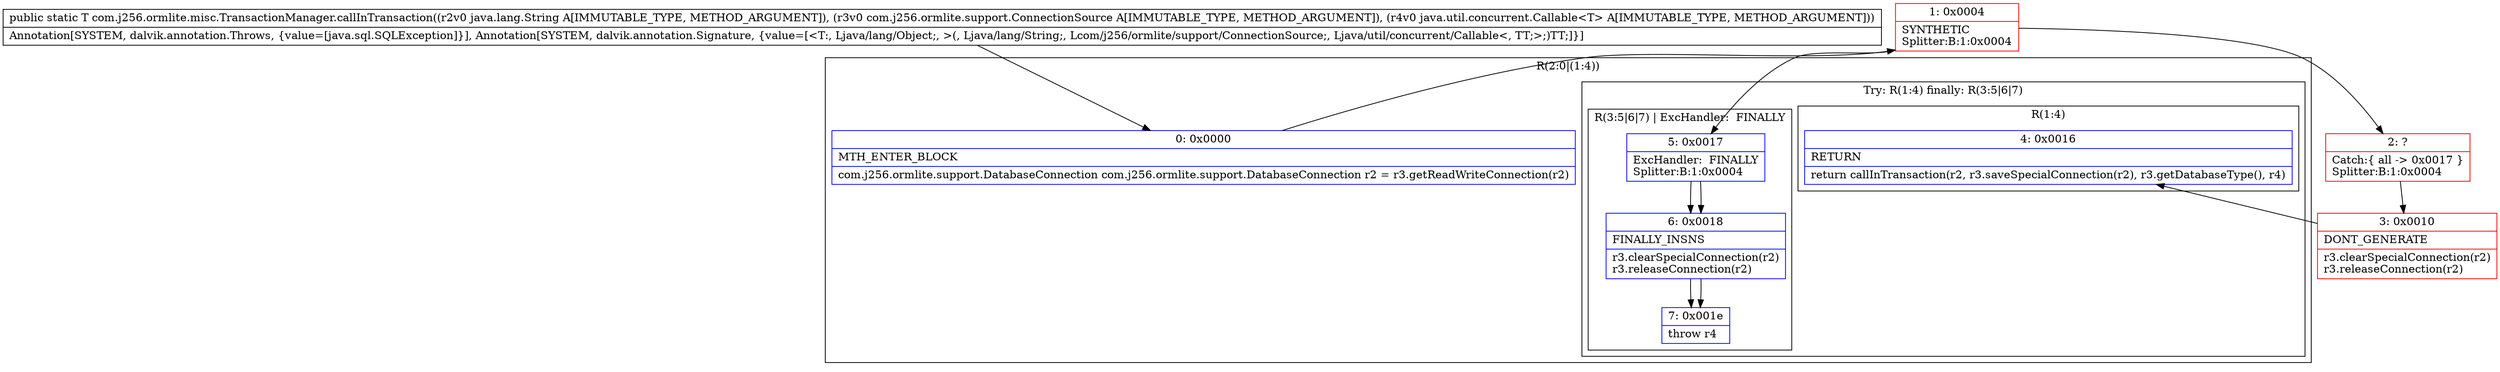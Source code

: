 digraph "CFG forcom.j256.ormlite.misc.TransactionManager.callInTransaction(Ljava\/lang\/String;Lcom\/j256\/ormlite\/support\/ConnectionSource;Ljava\/util\/concurrent\/Callable;)Ljava\/lang\/Object;" {
subgraph cluster_Region_962380060 {
label = "R(2:0|(1:4))";
node [shape=record,color=blue];
Node_0 [shape=record,label="{0\:\ 0x0000|MTH_ENTER_BLOCK\l|com.j256.ormlite.support.DatabaseConnection com.j256.ormlite.support.DatabaseConnection r2 = r3.getReadWriteConnection(r2)\l}"];
subgraph cluster_TryCatchRegion_548635268 {
label = "Try: R(1:4) finally: R(3:5|6|7)";
node [shape=record,color=blue];
subgraph cluster_Region_403631142 {
label = "R(1:4)";
node [shape=record,color=blue];
Node_4 [shape=record,label="{4\:\ 0x0016|RETURN\l|return callInTransaction(r2, r3.saveSpecialConnection(r2), r3.getDatabaseType(), r4)\l}"];
}
subgraph cluster_Region_2084605607 {
label = "R(3:5|6|7) | ExcHandler:  FINALLY\l";
node [shape=record,color=blue];
Node_5 [shape=record,label="{5\:\ 0x0017|ExcHandler:  FINALLY\lSplitter:B:1:0x0004\l}"];
Node_6 [shape=record,label="{6\:\ 0x0018|FINALLY_INSNS\l|r3.clearSpecialConnection(r2)\lr3.releaseConnection(r2)\l}"];
Node_7 [shape=record,label="{7\:\ 0x001e|throw r4\l}"];
}
}
}
subgraph cluster_Region_2084605607 {
label = "R(3:5|6|7) | ExcHandler:  FINALLY\l";
node [shape=record,color=blue];
Node_5 [shape=record,label="{5\:\ 0x0017|ExcHandler:  FINALLY\lSplitter:B:1:0x0004\l}"];
Node_6 [shape=record,label="{6\:\ 0x0018|FINALLY_INSNS\l|r3.clearSpecialConnection(r2)\lr3.releaseConnection(r2)\l}"];
Node_7 [shape=record,label="{7\:\ 0x001e|throw r4\l}"];
}
Node_1 [shape=record,color=red,label="{1\:\ 0x0004|SYNTHETIC\lSplitter:B:1:0x0004\l}"];
Node_2 [shape=record,color=red,label="{2\:\ ?|Catch:\{ all \-\> 0x0017 \}\lSplitter:B:1:0x0004\l}"];
Node_3 [shape=record,color=red,label="{3\:\ 0x0010|DONT_GENERATE\l|r3.clearSpecialConnection(r2)\lr3.releaseConnection(r2)\l}"];
MethodNode[shape=record,label="{public static T com.j256.ormlite.misc.TransactionManager.callInTransaction((r2v0 java.lang.String A[IMMUTABLE_TYPE, METHOD_ARGUMENT]), (r3v0 com.j256.ormlite.support.ConnectionSource A[IMMUTABLE_TYPE, METHOD_ARGUMENT]), (r4v0 java.util.concurrent.Callable\<T\> A[IMMUTABLE_TYPE, METHOD_ARGUMENT]))  | Annotation[SYSTEM, dalvik.annotation.Throws, \{value=[java.sql.SQLException]\}], Annotation[SYSTEM, dalvik.annotation.Signature, \{value=[\<T:, Ljava\/lang\/Object;, \>(, Ljava\/lang\/String;, Lcom\/j256\/ormlite\/support\/ConnectionSource;, Ljava\/util\/concurrent\/Callable\<, TT;\>;)TT;]\}]\l}"];
MethodNode -> Node_0;
Node_0 -> Node_1;
Node_5 -> Node_6;
Node_6 -> Node_7;
Node_5 -> Node_6;
Node_6 -> Node_7;
Node_1 -> Node_2;
Node_1 -> Node_5;
Node_2 -> Node_3;
Node_3 -> Node_4;
}

